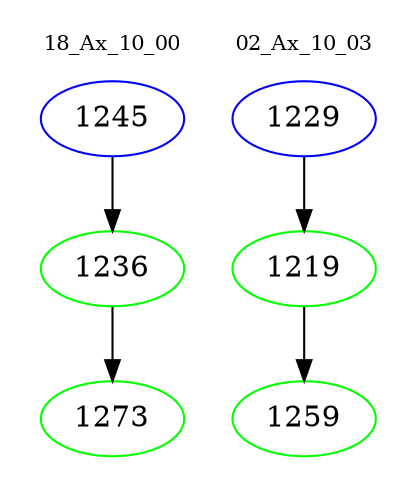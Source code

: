 digraph{
subgraph cluster_0 {
color = white
label = "18_Ax_10_00";
fontsize=10;
T0_1245 [label="1245", color="blue"]
T0_1245 -> T0_1236 [color="black"]
T0_1236 [label="1236", color="green"]
T0_1236 -> T0_1273 [color="black"]
T0_1273 [label="1273", color="green"]
}
subgraph cluster_1 {
color = white
label = "02_Ax_10_03";
fontsize=10;
T1_1229 [label="1229", color="blue"]
T1_1229 -> T1_1219 [color="black"]
T1_1219 [label="1219", color="green"]
T1_1219 -> T1_1259 [color="black"]
T1_1259 [label="1259", color="green"]
}
}
